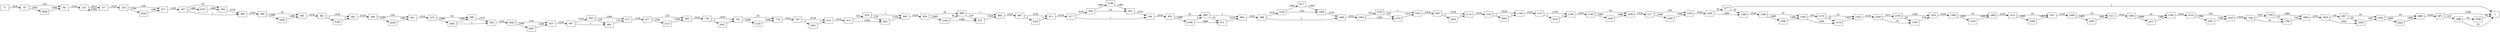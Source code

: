 digraph {
	graph [rankdir=LR]
	node [shape=rectangle]
	45 -> 66 [label=125]
	45 -> 2008 [label=1394]
	66 -> 215 [label=1519]
	215 -> 217 [label=2913]
	217 -> 223 [label=1519]
	217 -> 215 [label=1394]
	223 -> 227 [label=125]
	223 -> 2026 [label=1394]
	227 -> 297 [label=1519]
	297 -> 304 [label=33]
	297 -> 2031 [label=1485]
	297 -> 309 [label=1]
	304 -> 309 [label=1518]
	309 -> 380 [label=1519]
	380 -> 395 [label=33]
	380 -> 2045 [label=1486]
	395 -> 461 [label=1519]
	461 -> 482 [label=1518]
	461 -> 3184 [label=1]
	482 -> 546 [label=1519]
	546 -> 561 [label=124]
	546 -> 2059 [label=1395]
	561 -> 575 [label=1519]
	575 -> 590 [label=33]
	575 -> 2062 [label=1486]
	590 -> 602 [label=1518]
	602 -> 608 [label=1519]
	608 -> 623 [label=124]
	608 -> 2087 [label=1395]
	623 -> 647 [label=1519]
	647 -> 656 [label=1518]
	647 -> 662 [label=1]
	656 -> 662 [label=124]
	656 -> 671 [label=1394]
	662 -> 671 [label=125]
	671 -> 677 [label=1519]
	677 -> 692 [label=125]
	677 -> 2115 [label=1394]
	692 -> 734 [label=1519]
	734 -> 761 [label=1518]
	734 -> 3247 [label=1]
	761 -> 776 [label=33]
	761 -> 2129 [label=1486]
	776 -> 797 [label=1519]
	797 -> 812 [label=1518]
	797 -> 3261 [label=1]
	812 -> 815 [label=1519]
	815 -> 818 [label=125]
	815 -> 842 [label=1394]
	818 -> 842 [label=124]
	818 -> 845 [label=1]
	842 -> 845 [label=1518]
	845 -> 854 [label=1519]
	854 -> 869 [label=34]
	854 -> 2158 [label=1485]
	869 -> 872 [label=124]
	869 -> 884 [label=1]
	872 -> 884 [label=1518]
	884 -> 887 [label=1519]
	887 -> 911 [label=1518]
	887 -> 3324 [label=1]
	911 -> 917 [label=1519]
	917 -> 926 [label=1518]
	917 -> 944 [label=1]
	926 -> 941 [label=33]
	926 -> 2186 [label=1485]
	941 -> 944 [label=1518]
	944 -> 953 [label=1519]
	953 -> 968 [label=33]
	953 -> 2189 [label=1486]
	968 -> 971 [label=33]
	968 -> 983 [label=1]
	971 -> 983 [label=1518]
	983 -> 998 [label=1519]
	998 -> 1019 [label=1518]
	998 -> 1046 [label=1]
	1019 -> 1034 [label=124]
	1019 -> 2217 [label=1394]
	1034 -> 1046 [label=1518]
	1046 -> 1064 [label=1519]
	1064 -> 1076 [label=125]
	1064 -> 1079 [label=1394]
	1076 -> 1079 [label=124]
	1076 -> 1091 [label=1]
	1079 -> 1091 [label=1518]
	1091 -> 1097 [label=1519]
	1097 -> 1112 [label=1518]
	1097 -> 3450 [label=1]
	1112 -> 1133 [label=1519]
	1133 -> 1148 [label=1518]
	1133 -> 3464 [label=1]
	1148 -> 1151 [label=1519]
	1151 -> 1166 [label=1518]
	1151 -> 3478 [label=1]
	1166 -> 1193 [label=1519]
	1193 -> 1208 [label=34]
	1193 -> 2245 [label=1485]
	1208 -> 1217 [label=1519]
	1217 -> 1232 [label=125]
	1217 -> 2259 [label=1394]
	1232 -> 1265 [label=1519]
	1265 -> 1277 [label=34]
	1265 -> 1280 [label=1485]
	1277 -> 1 [label=1]
	1277 -> 1280 [label=33]
	1280 -> 1286 [label=1518]
	1286 -> 1304 [label=33]
	1286 -> 2290 [label=1485]
	1304 -> 1310 [label=124]
	1304 -> 1319 [label=1394]
	1310 -> 1319 [label=33]
	1310 -> 1325 [label=91]
	1319 -> 1325 [label=1427]
	1325 -> 1328 [label=1518]
	1328 -> 1334 [label=1427]
	1328 -> 1343 [label=91]
	1334 -> 1343 [label=33]
	1334 -> 1352 [label=1394]
	1343 -> 1352 [label=124]
	1352 -> 1394 [label=1518]
	1394 -> 1409 [label=33]
	1394 -> 2335 [label=1485]
	1409 -> 1412 [label=1518]
	1412 -> 1427 [label=33]
	1412 -> 2349 [label=1485]
	1427 -> 1496 [label=1518]
	1496 -> 1511 [label=33]
	1496 -> 2363 [label=1485]
	1511 -> 1580 [label=1518]
	1580 -> 1595 [label=33]
	1580 -> 2377 [label=1485]
	1595 -> 1610 [label=1518]
	1610 -> 1625 [label=124]
	1610 -> 2391 [label=1394]
	1625 -> 1784 [label=1518]
	1784 -> 1794 [label=1427]
	1784 -> 1799 [label=91]
	1794 -> 1799 [label=33]
	1794 -> 1809 [label=1394]
	1799 -> 1809 [label=124]
	1809 -> 1835 [label=1518]
	1835 -> 1847 [label=124]
	1835 -> 1850 [label=1394]
	1847 -> 1850 [label=33]
	1847 -> 1862 [label=91]
	1850 -> 1862 [label=1427]
	1862 -> 1886 [label=33]
	1862 -> 2442 [label=1485]
	1886 -> 1971 [label=1518]
	1971 -> 1 [label=1394]
	1971 -> 1988 [label=124]
	1988 -> 3546 [label=91]
	1988 -> 1 [label=33]
	2008 -> 66 [label=1394]
	2026 -> 227 [label=1394]
	2031 -> 304 [label=1485]
	2045 -> 395 [label=1486]
	2059 -> 561 [label=1395]
	2062 -> 590 [label=1485]
	2062 -> 602 [label=1]
	2087 -> 623 [label=1395]
	2115 -> 692 [label=1394]
	2129 -> 776 [label=1486]
	2158 -> 872 [label=1394]
	2158 -> 869 [label=91]
	2186 -> 941 [label=1485]
	2189 -> 971 [label=1485]
	2189 -> 968 [label=1]
	2217 -> 1034 [label=1394]
	2245 -> 1208 [label=1485]
	2259 -> 1232 [label=1394]
	2290 -> 1304 [label=1485]
	2335 -> 1409 [label=1485]
	2349 -> 1427 [label=1485]
	2363 -> 1511 [label=1485]
	2377 -> 1595 [label=1485]
	2391 -> 1625 [label=1394]
	2442 -> 1886 [label=1485]
	3184 -> 482 [label=1]
	3247 -> 761 [label=1]
	3261 -> 812 [label=1]
	3324 -> 911 [label=1]
	3450 -> 1112 [label=1]
	3464 -> 1148 [label=1]
	3478 -> 1166 [label=1]
	3546 -> 1 [label=91]
	0 -> 45 [label=1519]
}
